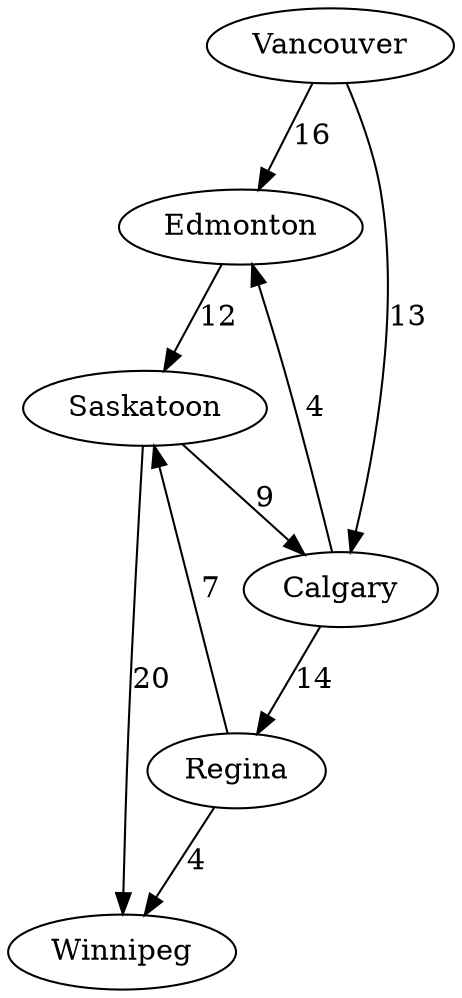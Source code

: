 digraph d {
Vancouver [label=Vancouver;]
Edmonton [label=Edmonton;]
Saskatoon [label=Saskatoon;]
Calgary [label=Calgary;]
Regina [label=Regina;]
Winnipeg [label=Winnipeg;]
Vancouver->Edmonton[label=16]
Vancouver->Calgary[label=13]
Edmonton->Saskatoon[label=12]
Calgary->Edmonton[label=4]
Calgary->Regina[label=14]
Regina->Winnipeg[label=4]
Regina->Saskatoon[label=7]
Saskatoon->Calgary[label=9]
Saskatoon->Winnipeg[label=20]
}
